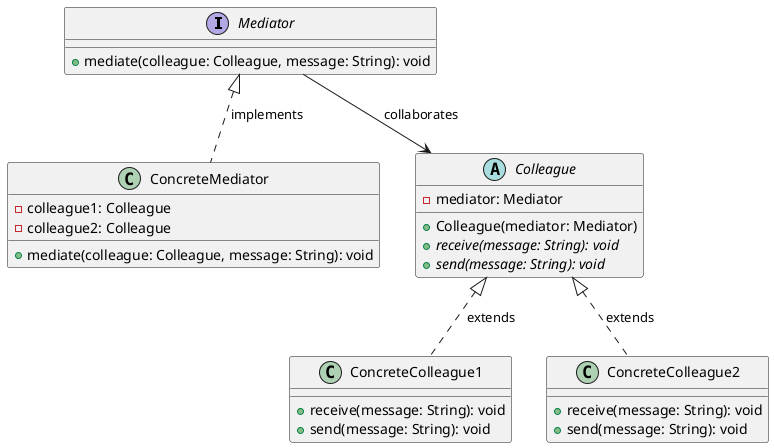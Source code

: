 @startuml MediatorPatternClassDiagram

' Mediator interface
interface Mediator {
  +mediate(colleague: Colleague, message: String): void
}

' ConcreteMediator class
class ConcreteMediator {
  -colleague1: Colleague
  -colleague2: Colleague
  +mediate(colleague: Colleague, message: String): void
}

' Colleague class
abstract class Colleague {
  -mediator: Mediator
  +Colleague(mediator: Mediator)
  {abstract} +receive(message: String): void
  {abstract} +send(message: String): void
}

' ConcreteColleague1 class
class ConcreteColleague1 {
  +receive(message: String): void
  +send(message: String): void
}

' ConcreteColleague2 class
class ConcreteColleague2 {
  +receive(message: String): void
  +send(message: String): void
}

' Relationships
Mediator <|.. ConcreteMediator : implements
Colleague <|.. ConcreteColleague1 : extends
Colleague <|.. ConcreteColleague2 : extends
Mediator --> Colleague : collaborates

@enduml
